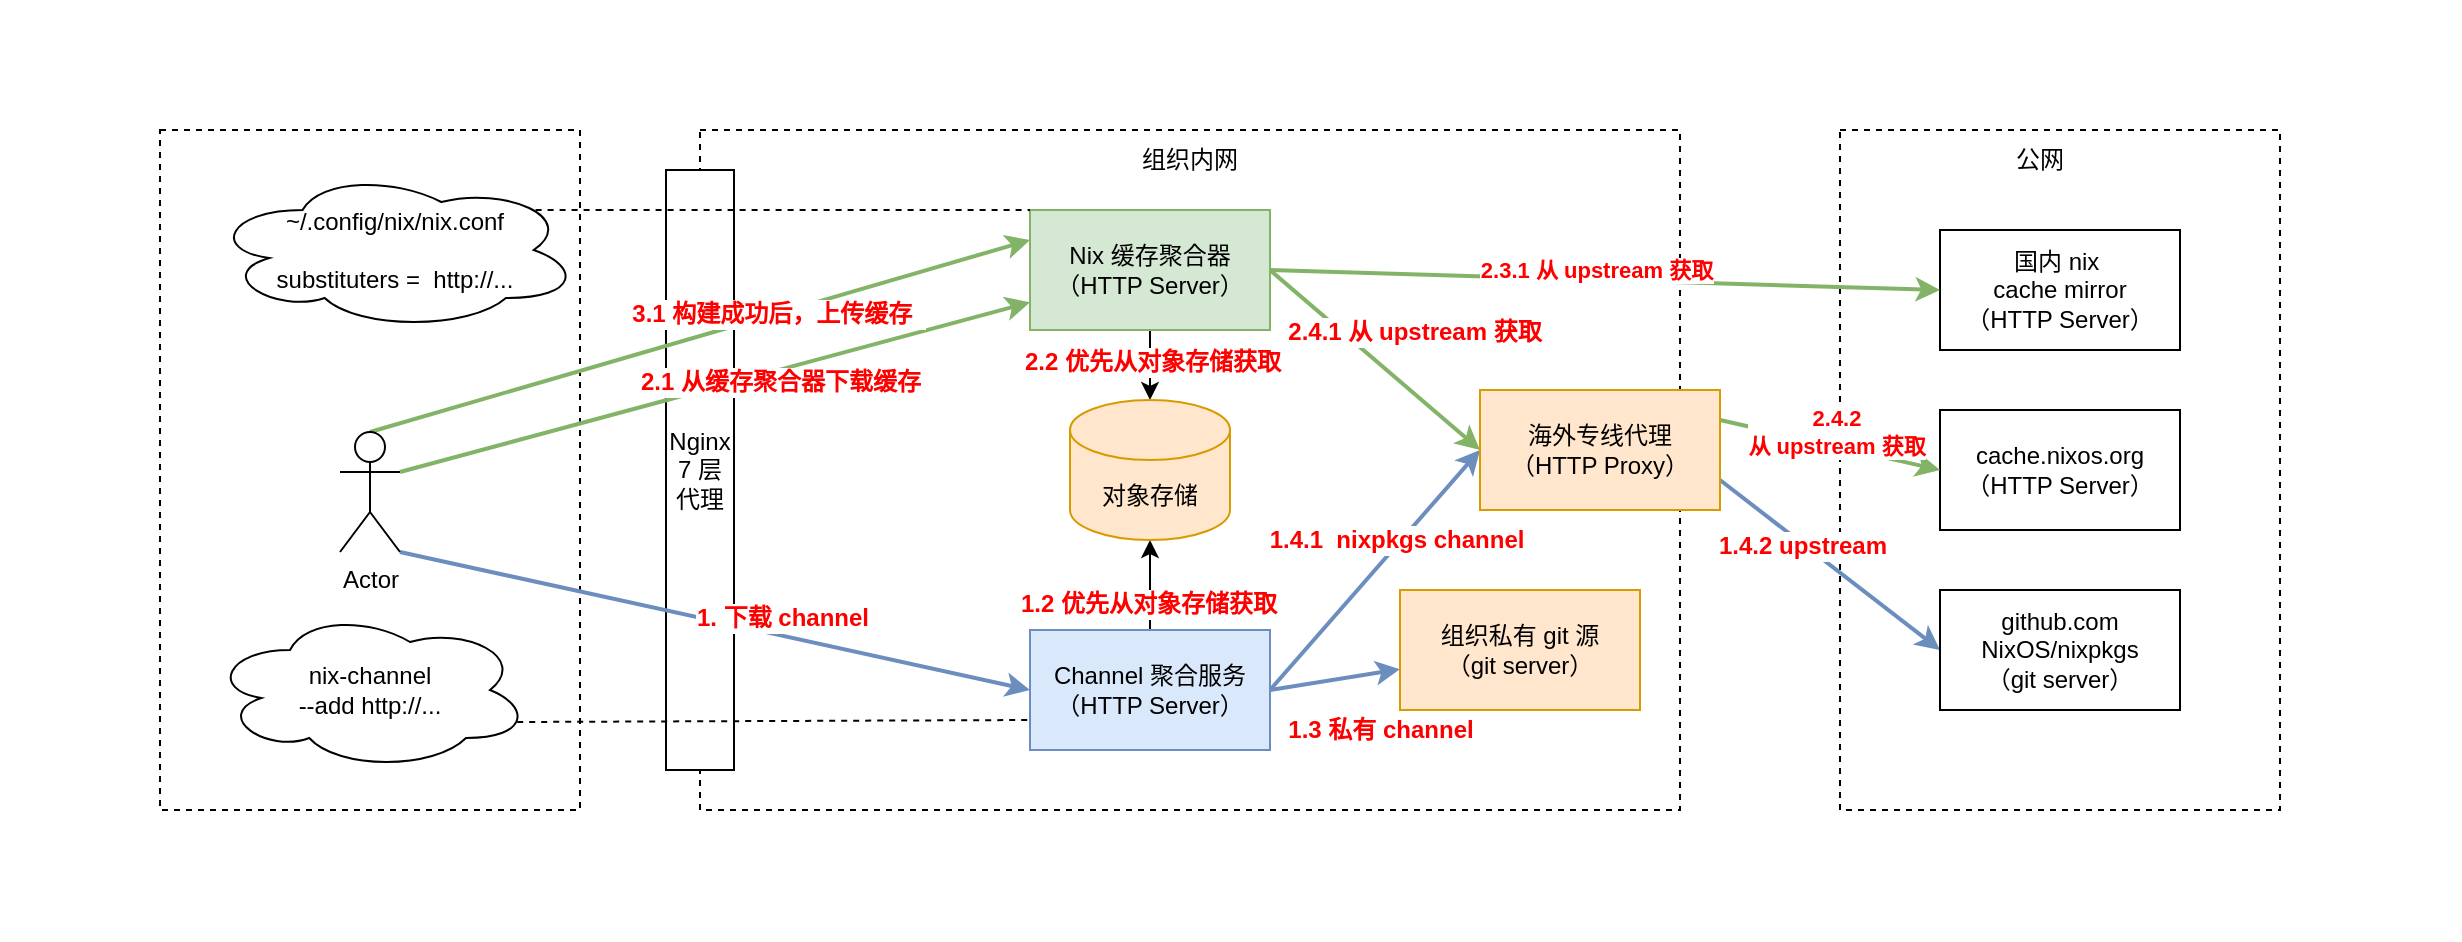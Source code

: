<mxfile>
    <diagram id="UwDLjShK-Z9IQTGBOkzC" name="第 1 页">
        <mxGraphModel dx="1696" dy="607" grid="1" gridSize="10" guides="1" tooltips="1" connect="1" arrows="1" fold="1" page="1" pageScale="1" pageWidth="827" pageHeight="1169" math="0" shadow="0">
            <root>
                <mxCell id="0"/>
                <mxCell id="1" parent="0"/>
                <mxCell id="53" value="" style="rounded=0;whiteSpace=wrap;html=1;dashed=1;fontSize=12;fontColor=#FF0000;strokeColor=none;" parent="1" vertex="1">
                    <mxGeometry x="-240" y="75" width="1230" height="470" as="geometry"/>
                </mxCell>
                <mxCell id="38" value="" style="rounded=0;whiteSpace=wrap;html=1;dashed=1;" parent="1" vertex="1">
                    <mxGeometry x="-160" y="140" width="210" height="340" as="geometry"/>
                </mxCell>
                <mxCell id="2" value="" style="rounded=0;whiteSpace=wrap;html=1;dashed=1;" parent="1" vertex="1">
                    <mxGeometry x="110" y="140" width="490" height="340" as="geometry"/>
                </mxCell>
                <mxCell id="3" value="组织内网" style="text;html=1;strokeColor=none;fillColor=none;align=center;verticalAlign=middle;whiteSpace=wrap;rounded=0;" parent="1" vertex="1">
                    <mxGeometry x="325" y="140" width="60" height="30" as="geometry"/>
                </mxCell>
                <mxCell id="4" value="Nginx&lt;br&gt;7 层&lt;br&gt;代理" style="rounded=0;whiteSpace=wrap;html=1;" parent="1" vertex="1">
                    <mxGeometry x="93" y="160" width="34" height="300" as="geometry"/>
                </mxCell>
                <mxCell id="11" style="edgeStyle=none;html=1;exitX=0.5;exitY=1;exitDx=0;exitDy=0;" parent="1" source="5" target="7" edge="1">
                    <mxGeometry relative="1" as="geometry">
                        <Array as="points"/>
                    </mxGeometry>
                </mxCell>
                <mxCell id="46" value="&lt;b&gt;2.2 优先从对象存储获取&lt;/b&gt;" style="edgeLabel;html=1;align=center;verticalAlign=middle;resizable=0;points=[];fontSize=12;fontColor=#FF0000;" parent="11" vertex="1" connectable="0">
                    <mxGeometry x="-0.44" y="3" relative="1" as="geometry">
                        <mxPoint x="-2" y="6" as="offset"/>
                    </mxGeometry>
                </mxCell>
                <mxCell id="5" value="Nix 缓存聚合器&lt;br&gt;（HTTP Server）" style="rounded=0;whiteSpace=wrap;html=1;fillColor=#d5e8d4;strokeColor=#82b366;" parent="1" vertex="1">
                    <mxGeometry x="275" y="180" width="120" height="60" as="geometry"/>
                </mxCell>
                <mxCell id="15" style="edgeStyle=none;html=1;exitX=0.5;exitY=0;exitDx=0;exitDy=0;" parent="1" source="6" target="7" edge="1">
                    <mxGeometry relative="1" as="geometry"/>
                </mxCell>
                <mxCell id="48" value="&lt;b style=&quot;border-color: var(--border-color);&quot;&gt;1.2 优先从对象存储获取&lt;/b&gt;" style="edgeLabel;html=1;align=center;verticalAlign=middle;resizable=0;points=[];fontSize=12;fontColor=#FF0000;" parent="15" vertex="1" connectable="0">
                    <mxGeometry x="-0.413" y="1" relative="1" as="geometry">
                        <mxPoint as="offset"/>
                    </mxGeometry>
                </mxCell>
                <mxCell id="27" style="edgeStyle=none;html=1;exitX=1;exitY=0.5;exitDx=0;exitDy=0;entryX=0;entryY=0.5;entryDx=0;entryDy=0;strokeWidth=2;fillColor=#dae8fc;strokeColor=#6c8ebf;" parent="1" source="6" target="19" edge="1">
                    <mxGeometry relative="1" as="geometry">
                        <mxPoint x="492.04" y="307.98" as="targetPoint"/>
                    </mxGeometry>
                </mxCell>
                <mxCell id="50" value="&lt;b&gt;1.4.1&amp;nbsp; nixpkgs channel&lt;/b&gt;" style="edgeLabel;html=1;align=center;verticalAlign=middle;resizable=0;points=[];fontSize=12;fontColor=#FF0000;" parent="27" vertex="1" connectable="0">
                    <mxGeometry x="0.229" y="2" relative="1" as="geometry">
                        <mxPoint as="offset"/>
                    </mxGeometry>
                </mxCell>
                <mxCell id="30" style="edgeStyle=none;html=1;exitX=1;exitY=0.5;exitDx=0;exitDy=0;strokeWidth=2;fillColor=#dae8fc;strokeColor=#6c8ebf;" parent="1" source="6" target="29" edge="1">
                    <mxGeometry relative="1" as="geometry"/>
                </mxCell>
                <mxCell id="49" value="&lt;b&gt;1.3 私有 channel&lt;/b&gt;" style="edgeLabel;html=1;align=center;verticalAlign=middle;resizable=0;points=[];fontSize=12;fontColor=#FF0000;" parent="30" vertex="1" connectable="0">
                    <mxGeometry x="-0.435" y="2" relative="1" as="geometry">
                        <mxPoint x="37" y="25" as="offset"/>
                    </mxGeometry>
                </mxCell>
                <mxCell id="6" value="Channel 聚合服务&lt;br&gt;（HTTP Server）" style="rounded=0;whiteSpace=wrap;html=1;fillColor=#dae8fc;strokeColor=#6c8ebf;" parent="1" vertex="1">
                    <mxGeometry x="275" y="390" width="120" height="60" as="geometry"/>
                </mxCell>
                <mxCell id="7" value="对象存储" style="shape=cylinder3;whiteSpace=wrap;html=1;boundedLbl=1;backgroundOutline=1;size=15;fillColor=#ffe6cc;strokeColor=#d79b00;" parent="1" vertex="1">
                    <mxGeometry x="295" y="275" width="80" height="70" as="geometry"/>
                </mxCell>
                <mxCell id="12" value="" style="rounded=0;whiteSpace=wrap;html=1;dashed=1;" parent="1" vertex="1">
                    <mxGeometry x="680" y="140" width="220" height="340" as="geometry"/>
                </mxCell>
                <mxCell id="13" value="公网" style="text;html=1;strokeColor=none;fillColor=none;align=center;verticalAlign=middle;whiteSpace=wrap;rounded=0;" parent="1" vertex="1">
                    <mxGeometry x="750" y="140" width="60" height="30" as="geometry"/>
                </mxCell>
                <mxCell id="14" value="cache.nixos.org&lt;br&gt;（HTTP Server）" style="rounded=0;whiteSpace=wrap;html=1;" parent="1" vertex="1">
                    <mxGeometry x="730" y="280" width="120" height="60" as="geometry"/>
                </mxCell>
                <mxCell id="16" style="edgeStyle=none;html=1;exitX=1;exitY=0.5;exitDx=0;exitDy=0;entryX=0;entryY=0.5;entryDx=0;entryDy=0;strokeWidth=2;fillColor=#d5e8d4;strokeColor=#82b366;" parent="1" source="5" target="19" edge="1">
                    <mxGeometry relative="1" as="geometry">
                        <mxPoint x="490" y="285" as="targetPoint"/>
                    </mxGeometry>
                </mxCell>
                <mxCell id="47" value="&lt;b&gt;2.4.1 从 upstream 获取&lt;/b&gt;" style="edgeLabel;html=1;align=center;verticalAlign=middle;resizable=0;points=[];fontSize=12;fontColor=#FF0000;" parent="16" vertex="1" connectable="0">
                    <mxGeometry x="-0.234" y="-1" relative="1" as="geometry">
                        <mxPoint x="32" y="-5" as="offset"/>
                    </mxGeometry>
                </mxCell>
                <mxCell id="20" style="edgeStyle=none;html=1;exitX=1;exitY=0.25;exitDx=0;exitDy=0;entryX=0;entryY=0.5;entryDx=0;entryDy=0;strokeWidth=2;fillColor=#d5e8d4;strokeColor=#82b366;" parent="1" source="19" target="14" edge="1">
                    <mxGeometry relative="1" as="geometry"/>
                </mxCell>
                <mxCell id="22" value="&lt;b style=&quot;border-color: var(--border-color);&quot;&gt;&lt;font style=&quot;border-color: var(--border-color);&quot; color=&quot;#ff0000&quot;&gt;2.4.2 &lt;br&gt;从 upstream 获取&lt;/font&gt;&lt;/b&gt;" style="edgeLabel;html=1;align=center;verticalAlign=middle;resizable=0;points=[];" parent="20" vertex="1" connectable="0">
                    <mxGeometry x="-0.262" y="-1" relative="1" as="geometry">
                        <mxPoint x="18" y="-4" as="offset"/>
                    </mxGeometry>
                </mxCell>
                <mxCell id="28" style="edgeStyle=none;html=1;exitX=1;exitY=0.75;exitDx=0;exitDy=0;entryX=0;entryY=0.5;entryDx=0;entryDy=0;strokeWidth=2;fillColor=#dae8fc;strokeColor=#6c8ebf;" parent="1" source="19" target="26" edge="1">
                    <mxGeometry relative="1" as="geometry"/>
                </mxCell>
                <mxCell id="51" value="&lt;b&gt;1.4.2 upstream&lt;/b&gt;" style="edgeLabel;html=1;align=center;verticalAlign=middle;resizable=0;points=[];fontSize=12;fontColor=#FF0000;" parent="28" vertex="1" connectable="0">
                    <mxGeometry x="-0.254" y="-1" relative="1" as="geometry">
                        <mxPoint as="offset"/>
                    </mxGeometry>
                </mxCell>
                <mxCell id="19" value="海外专线代理&lt;br&gt;（HTTP Proxy）" style="rounded=0;whiteSpace=wrap;html=1;fillColor=#ffe6cc;strokeColor=#d79b00;" parent="1" vertex="1">
                    <mxGeometry x="500" y="270" width="120" height="60" as="geometry"/>
                </mxCell>
                <mxCell id="23" value="国内 nix&amp;nbsp;&lt;br&gt;cache mirror&lt;br&gt;（HTTP Server）" style="rounded=0;whiteSpace=wrap;html=1;" parent="1" vertex="1">
                    <mxGeometry x="730" y="190" width="120" height="60" as="geometry"/>
                </mxCell>
                <mxCell id="24" style="edgeStyle=none;html=1;exitX=1;exitY=0.5;exitDx=0;exitDy=0;entryX=0;entryY=0.5;entryDx=0;entryDy=0;strokeWidth=2;fillColor=#d5e8d4;strokeColor=#82b366;" parent="1" source="5" target="23" edge="1">
                    <mxGeometry relative="1" as="geometry"/>
                </mxCell>
                <mxCell id="25" value="&lt;b&gt;&lt;font color=&quot;#ff0000&quot;&gt;2.3.1 从 upstream 获取&lt;/font&gt;&lt;/b&gt;" style="edgeLabel;html=1;align=center;verticalAlign=middle;resizable=0;points=[];" parent="24" vertex="1" connectable="0">
                    <mxGeometry x="0.542" relative="1" as="geometry">
                        <mxPoint x="-96" y="-8" as="offset"/>
                    </mxGeometry>
                </mxCell>
                <mxCell id="26" value="github.com&lt;br&gt;NixOS/nixpkgs&lt;br&gt;（git server）" style="rounded=0;whiteSpace=wrap;html=1;" parent="1" vertex="1">
                    <mxGeometry x="730" y="370" width="120" height="60" as="geometry"/>
                </mxCell>
                <mxCell id="29" value="组织私有 git 源&lt;br&gt;（git server）" style="rounded=0;whiteSpace=wrap;html=1;fillColor=#ffe6cc;strokeColor=#d79b00;" parent="1" vertex="1">
                    <mxGeometry x="460" y="370" width="120" height="60" as="geometry"/>
                </mxCell>
                <mxCell id="32" style="edgeStyle=none;html=1;entryX=0;entryY=0.5;entryDx=0;entryDy=0;exitX=1;exitY=1;exitDx=0;exitDy=0;exitPerimeter=0;strokeWidth=2;fillColor=#dae8fc;strokeColor=#6c8ebf;" parent="1" source="31" target="6" edge="1">
                    <mxGeometry relative="1" as="geometry">
                        <mxPoint x="90" y="310" as="targetPoint"/>
                    </mxGeometry>
                </mxCell>
                <mxCell id="44" value="&lt;b&gt;&lt;font style=&quot;font-size: 12px;&quot; color=&quot;#ff0000&quot;&gt;1. 下载 channel&lt;/font&gt;&lt;/b&gt;" style="edgeLabel;html=1;align=center;verticalAlign=middle;resizable=0;points=[];" parent="32" vertex="1" connectable="0">
                    <mxGeometry x="-0.623" y="1" relative="1" as="geometry">
                        <mxPoint x="131" y="21" as="offset"/>
                    </mxGeometry>
                </mxCell>
                <mxCell id="41" style="edgeStyle=none;html=1;exitX=1;exitY=0.333;exitDx=0;exitDy=0;exitPerimeter=0;endArrow=classic;endFill=1;startArrow=none;startFill=0;strokeWidth=2;fillColor=#d5e8d4;strokeColor=#82b366;" parent="1" source="31" target="5" edge="1">
                    <mxGeometry relative="1" as="geometry"/>
                </mxCell>
                <mxCell id="45" value="&lt;b&gt;2.1 从缓存聚合器下载缓存&lt;/b&gt;" style="edgeLabel;html=1;align=center;verticalAlign=middle;resizable=0;points=[];fontSize=12;fontColor=#FF0000;" parent="41" vertex="1" connectable="0">
                    <mxGeometry x="0.125" y="1" relative="1" as="geometry">
                        <mxPoint x="13" y="3" as="offset"/>
                    </mxGeometry>
                </mxCell>
                <mxCell id="42" style="edgeStyle=none;html=1;exitX=0.5;exitY=0;exitDx=0;exitDy=0;exitPerimeter=0;entryX=0;entryY=0.25;entryDx=0;entryDy=0;startArrow=none;startFill=0;endArrow=classic;endFill=1;strokeWidth=2;fillColor=#d5e8d4;strokeColor=#82b366;" parent="1" source="31" target="5" edge="1">
                    <mxGeometry relative="1" as="geometry"/>
                </mxCell>
                <mxCell id="52" value="&lt;b&gt;3.1 构建成功后，上传缓存&amp;nbsp;&amp;nbsp;&lt;/b&gt;" style="edgeLabel;html=1;align=center;verticalAlign=middle;resizable=0;points=[];fontSize=12;fontColor=#FF0000;" parent="42" vertex="1" connectable="0">
                    <mxGeometry x="0.235" relative="1" as="geometry">
                        <mxPoint as="offset"/>
                    </mxGeometry>
                </mxCell>
                <mxCell id="31" value="Actor" style="shape=umlActor;verticalLabelPosition=bottom;verticalAlign=top;html=1;outlineConnect=0;" parent="1" vertex="1">
                    <mxGeometry x="-70" y="291" width="30" height="60" as="geometry"/>
                </mxCell>
                <mxCell id="35" style="edgeStyle=none;html=1;exitX=0.96;exitY=0.7;exitDx=0;exitDy=0;exitPerimeter=0;entryX=0;entryY=0.75;entryDx=0;entryDy=0;endArrow=none;endFill=0;dashed=1;" parent="1" source="34" target="6" edge="1">
                    <mxGeometry relative="1" as="geometry"/>
                </mxCell>
                <mxCell id="34" value="nix-channel &lt;br&gt;--add http://..." style="ellipse;shape=cloud;whiteSpace=wrap;html=1;" parent="1" vertex="1">
                    <mxGeometry x="-135" y="380" width="160" height="80" as="geometry"/>
                </mxCell>
                <mxCell id="37" style="edgeStyle=none;html=1;exitX=0.88;exitY=0.25;exitDx=0;exitDy=0;exitPerimeter=0;entryX=0;entryY=0;entryDx=0;entryDy=0;dashed=1;endArrow=none;endFill=0;" parent="1" source="36" target="5" edge="1">
                    <mxGeometry relative="1" as="geometry"/>
                </mxCell>
                <mxCell id="36" value="~/.config/nix/nix.conf&lt;br&gt;&lt;br&gt;substituters =&amp;nbsp; http://..." style="ellipse;shape=cloud;whiteSpace=wrap;html=1;" parent="1" vertex="1">
                    <mxGeometry x="-135" y="160" width="185" height="80" as="geometry"/>
                </mxCell>
            </root>
        </mxGraphModel>
    </diagram>
</mxfile>
